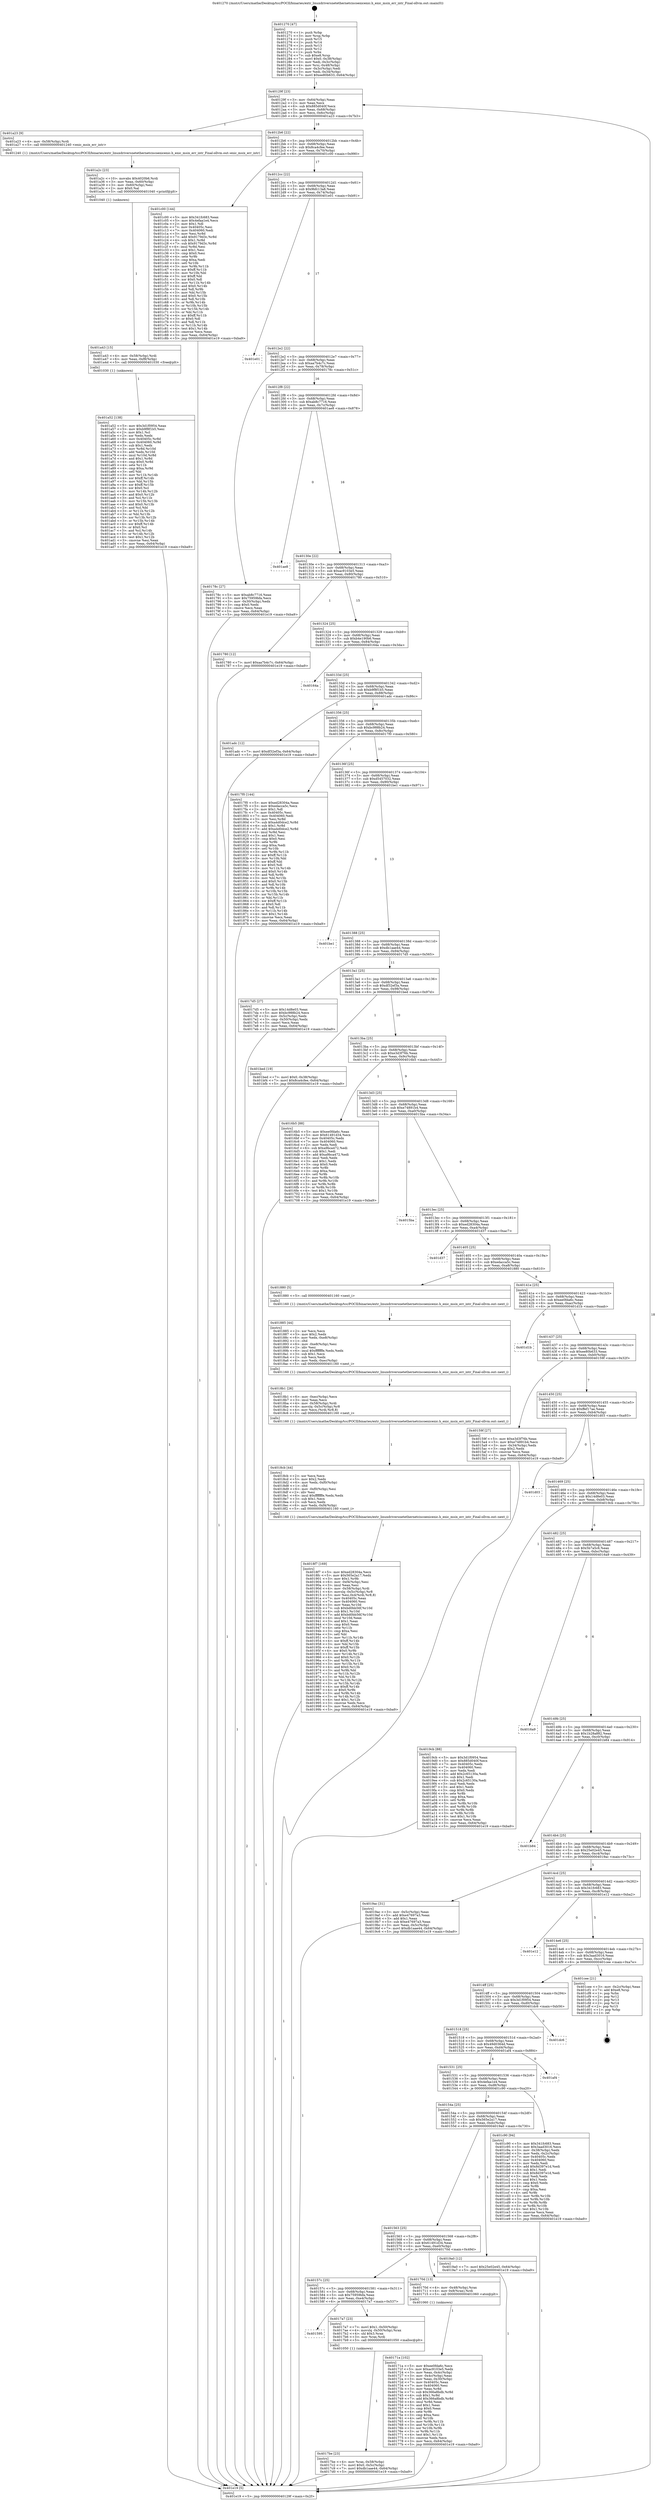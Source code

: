 digraph "0x401270" {
  label = "0x401270 (/mnt/c/Users/mathe/Desktop/tcc/POCII/binaries/extr_linuxdriversnetethernetciscoenicenic.h_enic_msix_err_intr_Final-ollvm.out::main(0))"
  labelloc = "t"
  node[shape=record]

  Entry [label="",width=0.3,height=0.3,shape=circle,fillcolor=black,style=filled]
  "0x40129f" [label="{
     0x40129f [23]\l
     | [instrs]\l
     &nbsp;&nbsp;0x40129f \<+3\>: mov -0x64(%rbp),%eax\l
     &nbsp;&nbsp;0x4012a2 \<+2\>: mov %eax,%ecx\l
     &nbsp;&nbsp;0x4012a4 \<+6\>: sub $0x885d040f,%ecx\l
     &nbsp;&nbsp;0x4012aa \<+3\>: mov %eax,-0x68(%rbp)\l
     &nbsp;&nbsp;0x4012ad \<+3\>: mov %ecx,-0x6c(%rbp)\l
     &nbsp;&nbsp;0x4012b0 \<+6\>: je 0000000000401a23 \<main+0x7b3\>\l
  }"]
  "0x401a23" [label="{
     0x401a23 [9]\l
     | [instrs]\l
     &nbsp;&nbsp;0x401a23 \<+4\>: mov -0x58(%rbp),%rdi\l
     &nbsp;&nbsp;0x401a27 \<+5\>: call 0000000000401240 \<enic_msix_err_intr\>\l
     | [calls]\l
     &nbsp;&nbsp;0x401240 \{1\} (/mnt/c/Users/mathe/Desktop/tcc/POCII/binaries/extr_linuxdriversnetethernetciscoenicenic.h_enic_msix_err_intr_Final-ollvm.out::enic_msix_err_intr)\l
  }"]
  "0x4012b6" [label="{
     0x4012b6 [22]\l
     | [instrs]\l
     &nbsp;&nbsp;0x4012b6 \<+5\>: jmp 00000000004012bb \<main+0x4b\>\l
     &nbsp;&nbsp;0x4012bb \<+3\>: mov -0x68(%rbp),%eax\l
     &nbsp;&nbsp;0x4012be \<+5\>: sub $0x8ca4cfee,%eax\l
     &nbsp;&nbsp;0x4012c3 \<+3\>: mov %eax,-0x70(%rbp)\l
     &nbsp;&nbsp;0x4012c6 \<+6\>: je 0000000000401c00 \<main+0x990\>\l
  }"]
  Exit [label="",width=0.3,height=0.3,shape=circle,fillcolor=black,style=filled,peripheries=2]
  "0x401c00" [label="{
     0x401c00 [144]\l
     | [instrs]\l
     &nbsp;&nbsp;0x401c00 \<+5\>: mov $0x341fc683,%eax\l
     &nbsp;&nbsp;0x401c05 \<+5\>: mov $0x4efaa1e4,%ecx\l
     &nbsp;&nbsp;0x401c0a \<+2\>: mov $0x1,%dl\l
     &nbsp;&nbsp;0x401c0c \<+7\>: mov 0x40405c,%esi\l
     &nbsp;&nbsp;0x401c13 \<+7\>: mov 0x404060,%edi\l
     &nbsp;&nbsp;0x401c1a \<+3\>: mov %esi,%r8d\l
     &nbsp;&nbsp;0x401c1d \<+7\>: add $0x9179d3c,%r8d\l
     &nbsp;&nbsp;0x401c24 \<+4\>: sub $0x1,%r8d\l
     &nbsp;&nbsp;0x401c28 \<+7\>: sub $0x9179d3c,%r8d\l
     &nbsp;&nbsp;0x401c2f \<+4\>: imul %r8d,%esi\l
     &nbsp;&nbsp;0x401c33 \<+3\>: and $0x1,%esi\l
     &nbsp;&nbsp;0x401c36 \<+3\>: cmp $0x0,%esi\l
     &nbsp;&nbsp;0x401c39 \<+4\>: sete %r9b\l
     &nbsp;&nbsp;0x401c3d \<+3\>: cmp $0xa,%edi\l
     &nbsp;&nbsp;0x401c40 \<+4\>: setl %r10b\l
     &nbsp;&nbsp;0x401c44 \<+3\>: mov %r9b,%r11b\l
     &nbsp;&nbsp;0x401c47 \<+4\>: xor $0xff,%r11b\l
     &nbsp;&nbsp;0x401c4b \<+3\>: mov %r10b,%bl\l
     &nbsp;&nbsp;0x401c4e \<+3\>: xor $0xff,%bl\l
     &nbsp;&nbsp;0x401c51 \<+3\>: xor $0x0,%dl\l
     &nbsp;&nbsp;0x401c54 \<+3\>: mov %r11b,%r14b\l
     &nbsp;&nbsp;0x401c57 \<+4\>: and $0x0,%r14b\l
     &nbsp;&nbsp;0x401c5b \<+3\>: and %dl,%r9b\l
     &nbsp;&nbsp;0x401c5e \<+3\>: mov %bl,%r15b\l
     &nbsp;&nbsp;0x401c61 \<+4\>: and $0x0,%r15b\l
     &nbsp;&nbsp;0x401c65 \<+3\>: and %dl,%r10b\l
     &nbsp;&nbsp;0x401c68 \<+3\>: or %r9b,%r14b\l
     &nbsp;&nbsp;0x401c6b \<+3\>: or %r10b,%r15b\l
     &nbsp;&nbsp;0x401c6e \<+3\>: xor %r15b,%r14b\l
     &nbsp;&nbsp;0x401c71 \<+3\>: or %bl,%r11b\l
     &nbsp;&nbsp;0x401c74 \<+4\>: xor $0xff,%r11b\l
     &nbsp;&nbsp;0x401c78 \<+3\>: or $0x0,%dl\l
     &nbsp;&nbsp;0x401c7b \<+3\>: and %dl,%r11b\l
     &nbsp;&nbsp;0x401c7e \<+3\>: or %r11b,%r14b\l
     &nbsp;&nbsp;0x401c81 \<+4\>: test $0x1,%r14b\l
     &nbsp;&nbsp;0x401c85 \<+3\>: cmovne %ecx,%eax\l
     &nbsp;&nbsp;0x401c88 \<+3\>: mov %eax,-0x64(%rbp)\l
     &nbsp;&nbsp;0x401c8b \<+5\>: jmp 0000000000401e19 \<main+0xba9\>\l
  }"]
  "0x4012cc" [label="{
     0x4012cc [22]\l
     | [instrs]\l
     &nbsp;&nbsp;0x4012cc \<+5\>: jmp 00000000004012d1 \<main+0x61\>\l
     &nbsp;&nbsp;0x4012d1 \<+3\>: mov -0x68(%rbp),%eax\l
     &nbsp;&nbsp;0x4012d4 \<+5\>: sub $0x9bfc13a8,%eax\l
     &nbsp;&nbsp;0x4012d9 \<+3\>: mov %eax,-0x74(%rbp)\l
     &nbsp;&nbsp;0x4012dc \<+6\>: je 0000000000401e01 \<main+0xb91\>\l
  }"]
  "0x401a52" [label="{
     0x401a52 [138]\l
     | [instrs]\l
     &nbsp;&nbsp;0x401a52 \<+5\>: mov $0x3d1f0954,%eax\l
     &nbsp;&nbsp;0x401a57 \<+5\>: mov $0xb9f8f1b5,%esi\l
     &nbsp;&nbsp;0x401a5c \<+2\>: mov $0x1,%cl\l
     &nbsp;&nbsp;0x401a5e \<+2\>: xor %edx,%edx\l
     &nbsp;&nbsp;0x401a60 \<+8\>: mov 0x40405c,%r8d\l
     &nbsp;&nbsp;0x401a68 \<+8\>: mov 0x404060,%r9d\l
     &nbsp;&nbsp;0x401a70 \<+3\>: sub $0x1,%edx\l
     &nbsp;&nbsp;0x401a73 \<+3\>: mov %r8d,%r10d\l
     &nbsp;&nbsp;0x401a76 \<+3\>: add %edx,%r10d\l
     &nbsp;&nbsp;0x401a79 \<+4\>: imul %r10d,%r8d\l
     &nbsp;&nbsp;0x401a7d \<+4\>: and $0x1,%r8d\l
     &nbsp;&nbsp;0x401a81 \<+4\>: cmp $0x0,%r8d\l
     &nbsp;&nbsp;0x401a85 \<+4\>: sete %r11b\l
     &nbsp;&nbsp;0x401a89 \<+4\>: cmp $0xa,%r9d\l
     &nbsp;&nbsp;0x401a8d \<+3\>: setl %bl\l
     &nbsp;&nbsp;0x401a90 \<+3\>: mov %r11b,%r14b\l
     &nbsp;&nbsp;0x401a93 \<+4\>: xor $0xff,%r14b\l
     &nbsp;&nbsp;0x401a97 \<+3\>: mov %bl,%r15b\l
     &nbsp;&nbsp;0x401a9a \<+4\>: xor $0xff,%r15b\l
     &nbsp;&nbsp;0x401a9e \<+3\>: xor $0x0,%cl\l
     &nbsp;&nbsp;0x401aa1 \<+3\>: mov %r14b,%r12b\l
     &nbsp;&nbsp;0x401aa4 \<+4\>: and $0x0,%r12b\l
     &nbsp;&nbsp;0x401aa8 \<+3\>: and %cl,%r11b\l
     &nbsp;&nbsp;0x401aab \<+3\>: mov %r15b,%r13b\l
     &nbsp;&nbsp;0x401aae \<+4\>: and $0x0,%r13b\l
     &nbsp;&nbsp;0x401ab2 \<+2\>: and %cl,%bl\l
     &nbsp;&nbsp;0x401ab4 \<+3\>: or %r11b,%r12b\l
     &nbsp;&nbsp;0x401ab7 \<+3\>: or %bl,%r13b\l
     &nbsp;&nbsp;0x401aba \<+3\>: xor %r13b,%r12b\l
     &nbsp;&nbsp;0x401abd \<+3\>: or %r15b,%r14b\l
     &nbsp;&nbsp;0x401ac0 \<+4\>: xor $0xff,%r14b\l
     &nbsp;&nbsp;0x401ac4 \<+3\>: or $0x0,%cl\l
     &nbsp;&nbsp;0x401ac7 \<+3\>: and %cl,%r14b\l
     &nbsp;&nbsp;0x401aca \<+3\>: or %r14b,%r12b\l
     &nbsp;&nbsp;0x401acd \<+4\>: test $0x1,%r12b\l
     &nbsp;&nbsp;0x401ad1 \<+3\>: cmovne %esi,%eax\l
     &nbsp;&nbsp;0x401ad4 \<+3\>: mov %eax,-0x64(%rbp)\l
     &nbsp;&nbsp;0x401ad7 \<+5\>: jmp 0000000000401e19 \<main+0xba9\>\l
  }"]
  "0x401e01" [label="{
     0x401e01\l
  }", style=dashed]
  "0x4012e2" [label="{
     0x4012e2 [22]\l
     | [instrs]\l
     &nbsp;&nbsp;0x4012e2 \<+5\>: jmp 00000000004012e7 \<main+0x77\>\l
     &nbsp;&nbsp;0x4012e7 \<+3\>: mov -0x68(%rbp),%eax\l
     &nbsp;&nbsp;0x4012ea \<+5\>: sub $0xaa7b4c7c,%eax\l
     &nbsp;&nbsp;0x4012ef \<+3\>: mov %eax,-0x78(%rbp)\l
     &nbsp;&nbsp;0x4012f2 \<+6\>: je 000000000040178c \<main+0x51c\>\l
  }"]
  "0x401a43" [label="{
     0x401a43 [15]\l
     | [instrs]\l
     &nbsp;&nbsp;0x401a43 \<+4\>: mov -0x58(%rbp),%rdi\l
     &nbsp;&nbsp;0x401a47 \<+6\>: mov %eax,-0xf8(%rbp)\l
     &nbsp;&nbsp;0x401a4d \<+5\>: call 0000000000401030 \<free@plt\>\l
     | [calls]\l
     &nbsp;&nbsp;0x401030 \{1\} (unknown)\l
  }"]
  "0x40178c" [label="{
     0x40178c [27]\l
     | [instrs]\l
     &nbsp;&nbsp;0x40178c \<+5\>: mov $0xab8c7716,%eax\l
     &nbsp;&nbsp;0x401791 \<+5\>: mov $0x75959bfa,%ecx\l
     &nbsp;&nbsp;0x401796 \<+3\>: mov -0x30(%rbp),%edx\l
     &nbsp;&nbsp;0x401799 \<+3\>: cmp $0x0,%edx\l
     &nbsp;&nbsp;0x40179c \<+3\>: cmove %ecx,%eax\l
     &nbsp;&nbsp;0x40179f \<+3\>: mov %eax,-0x64(%rbp)\l
     &nbsp;&nbsp;0x4017a2 \<+5\>: jmp 0000000000401e19 \<main+0xba9\>\l
  }"]
  "0x4012f8" [label="{
     0x4012f8 [22]\l
     | [instrs]\l
     &nbsp;&nbsp;0x4012f8 \<+5\>: jmp 00000000004012fd \<main+0x8d\>\l
     &nbsp;&nbsp;0x4012fd \<+3\>: mov -0x68(%rbp),%eax\l
     &nbsp;&nbsp;0x401300 \<+5\>: sub $0xab8c7716,%eax\l
     &nbsp;&nbsp;0x401305 \<+3\>: mov %eax,-0x7c(%rbp)\l
     &nbsp;&nbsp;0x401308 \<+6\>: je 0000000000401ae8 \<main+0x878\>\l
  }"]
  "0x401a2c" [label="{
     0x401a2c [23]\l
     | [instrs]\l
     &nbsp;&nbsp;0x401a2c \<+10\>: movabs $0x4020b6,%rdi\l
     &nbsp;&nbsp;0x401a36 \<+3\>: mov %eax,-0x60(%rbp)\l
     &nbsp;&nbsp;0x401a39 \<+3\>: mov -0x60(%rbp),%esi\l
     &nbsp;&nbsp;0x401a3c \<+2\>: mov $0x0,%al\l
     &nbsp;&nbsp;0x401a3e \<+5\>: call 0000000000401040 \<printf@plt\>\l
     | [calls]\l
     &nbsp;&nbsp;0x401040 \{1\} (unknown)\l
  }"]
  "0x401ae8" [label="{
     0x401ae8\l
  }", style=dashed]
  "0x40130e" [label="{
     0x40130e [22]\l
     | [instrs]\l
     &nbsp;&nbsp;0x40130e \<+5\>: jmp 0000000000401313 \<main+0xa3\>\l
     &nbsp;&nbsp;0x401313 \<+3\>: mov -0x68(%rbp),%eax\l
     &nbsp;&nbsp;0x401316 \<+5\>: sub $0xac9103e5,%eax\l
     &nbsp;&nbsp;0x40131b \<+3\>: mov %eax,-0x80(%rbp)\l
     &nbsp;&nbsp;0x40131e \<+6\>: je 0000000000401780 \<main+0x510\>\l
  }"]
  "0x4018f7" [label="{
     0x4018f7 [169]\l
     | [instrs]\l
     &nbsp;&nbsp;0x4018f7 \<+5\>: mov $0xed28304a,%ecx\l
     &nbsp;&nbsp;0x4018fc \<+5\>: mov $0x565e2a17,%edx\l
     &nbsp;&nbsp;0x401901 \<+3\>: mov $0x1,%r9b\l
     &nbsp;&nbsp;0x401904 \<+6\>: mov -0xf4(%rbp),%esi\l
     &nbsp;&nbsp;0x40190a \<+3\>: imul %eax,%esi\l
     &nbsp;&nbsp;0x40190d \<+4\>: mov -0x58(%rbp),%rdi\l
     &nbsp;&nbsp;0x401911 \<+4\>: movslq -0x5c(%rbp),%r8\l
     &nbsp;&nbsp;0x401915 \<+5\>: mov %esi,0x4(%rdi,%r8,8)\l
     &nbsp;&nbsp;0x40191a \<+7\>: mov 0x40405c,%eax\l
     &nbsp;&nbsp;0x401921 \<+7\>: mov 0x404060,%esi\l
     &nbsp;&nbsp;0x401928 \<+3\>: mov %eax,%r10d\l
     &nbsp;&nbsp;0x40192b \<+7\>: sub $0xbd0bb56f,%r10d\l
     &nbsp;&nbsp;0x401932 \<+4\>: sub $0x1,%r10d\l
     &nbsp;&nbsp;0x401936 \<+7\>: add $0xbd0bb56f,%r10d\l
     &nbsp;&nbsp;0x40193d \<+4\>: imul %r10d,%eax\l
     &nbsp;&nbsp;0x401941 \<+3\>: and $0x1,%eax\l
     &nbsp;&nbsp;0x401944 \<+3\>: cmp $0x0,%eax\l
     &nbsp;&nbsp;0x401947 \<+4\>: sete %r11b\l
     &nbsp;&nbsp;0x40194b \<+3\>: cmp $0xa,%esi\l
     &nbsp;&nbsp;0x40194e \<+3\>: setl %bl\l
     &nbsp;&nbsp;0x401951 \<+3\>: mov %r11b,%r14b\l
     &nbsp;&nbsp;0x401954 \<+4\>: xor $0xff,%r14b\l
     &nbsp;&nbsp;0x401958 \<+3\>: mov %bl,%r15b\l
     &nbsp;&nbsp;0x40195b \<+4\>: xor $0xff,%r15b\l
     &nbsp;&nbsp;0x40195f \<+4\>: xor $0x0,%r9b\l
     &nbsp;&nbsp;0x401963 \<+3\>: mov %r14b,%r12b\l
     &nbsp;&nbsp;0x401966 \<+4\>: and $0x0,%r12b\l
     &nbsp;&nbsp;0x40196a \<+3\>: and %r9b,%r11b\l
     &nbsp;&nbsp;0x40196d \<+3\>: mov %r15b,%r13b\l
     &nbsp;&nbsp;0x401970 \<+4\>: and $0x0,%r13b\l
     &nbsp;&nbsp;0x401974 \<+3\>: and %r9b,%bl\l
     &nbsp;&nbsp;0x401977 \<+3\>: or %r11b,%r12b\l
     &nbsp;&nbsp;0x40197a \<+3\>: or %bl,%r13b\l
     &nbsp;&nbsp;0x40197d \<+3\>: xor %r13b,%r12b\l
     &nbsp;&nbsp;0x401980 \<+3\>: or %r15b,%r14b\l
     &nbsp;&nbsp;0x401983 \<+4\>: xor $0xff,%r14b\l
     &nbsp;&nbsp;0x401987 \<+4\>: or $0x0,%r9b\l
     &nbsp;&nbsp;0x40198b \<+3\>: and %r9b,%r14b\l
     &nbsp;&nbsp;0x40198e \<+3\>: or %r14b,%r12b\l
     &nbsp;&nbsp;0x401991 \<+4\>: test $0x1,%r12b\l
     &nbsp;&nbsp;0x401995 \<+3\>: cmovne %edx,%ecx\l
     &nbsp;&nbsp;0x401998 \<+3\>: mov %ecx,-0x64(%rbp)\l
     &nbsp;&nbsp;0x40199b \<+5\>: jmp 0000000000401e19 \<main+0xba9\>\l
  }"]
  "0x401780" [label="{
     0x401780 [12]\l
     | [instrs]\l
     &nbsp;&nbsp;0x401780 \<+7\>: movl $0xaa7b4c7c,-0x64(%rbp)\l
     &nbsp;&nbsp;0x401787 \<+5\>: jmp 0000000000401e19 \<main+0xba9\>\l
  }"]
  "0x401324" [label="{
     0x401324 [25]\l
     | [instrs]\l
     &nbsp;&nbsp;0x401324 \<+5\>: jmp 0000000000401329 \<main+0xb9\>\l
     &nbsp;&nbsp;0x401329 \<+3\>: mov -0x68(%rbp),%eax\l
     &nbsp;&nbsp;0x40132c \<+5\>: sub $0xb4e190b6,%eax\l
     &nbsp;&nbsp;0x401331 \<+6\>: mov %eax,-0x84(%rbp)\l
     &nbsp;&nbsp;0x401337 \<+6\>: je 000000000040164a \<main+0x3da\>\l
  }"]
  "0x4018cb" [label="{
     0x4018cb [44]\l
     | [instrs]\l
     &nbsp;&nbsp;0x4018cb \<+2\>: xor %ecx,%ecx\l
     &nbsp;&nbsp;0x4018cd \<+5\>: mov $0x2,%edx\l
     &nbsp;&nbsp;0x4018d2 \<+6\>: mov %edx,-0xf0(%rbp)\l
     &nbsp;&nbsp;0x4018d8 \<+1\>: cltd\l
     &nbsp;&nbsp;0x4018d9 \<+6\>: mov -0xf0(%rbp),%esi\l
     &nbsp;&nbsp;0x4018df \<+2\>: idiv %esi\l
     &nbsp;&nbsp;0x4018e1 \<+6\>: imul $0xfffffffe,%edx,%edx\l
     &nbsp;&nbsp;0x4018e7 \<+3\>: sub $0x1,%ecx\l
     &nbsp;&nbsp;0x4018ea \<+2\>: sub %ecx,%edx\l
     &nbsp;&nbsp;0x4018ec \<+6\>: mov %edx,-0xf4(%rbp)\l
     &nbsp;&nbsp;0x4018f2 \<+5\>: call 0000000000401160 \<next_i\>\l
     | [calls]\l
     &nbsp;&nbsp;0x401160 \{1\} (/mnt/c/Users/mathe/Desktop/tcc/POCII/binaries/extr_linuxdriversnetethernetciscoenicenic.h_enic_msix_err_intr_Final-ollvm.out::next_i)\l
  }"]
  "0x40164a" [label="{
     0x40164a\l
  }", style=dashed]
  "0x40133d" [label="{
     0x40133d [25]\l
     | [instrs]\l
     &nbsp;&nbsp;0x40133d \<+5\>: jmp 0000000000401342 \<main+0xd2\>\l
     &nbsp;&nbsp;0x401342 \<+3\>: mov -0x68(%rbp),%eax\l
     &nbsp;&nbsp;0x401345 \<+5\>: sub $0xb9f8f1b5,%eax\l
     &nbsp;&nbsp;0x40134a \<+6\>: mov %eax,-0x88(%rbp)\l
     &nbsp;&nbsp;0x401350 \<+6\>: je 0000000000401adc \<main+0x86c\>\l
  }"]
  "0x4018b1" [label="{
     0x4018b1 [26]\l
     | [instrs]\l
     &nbsp;&nbsp;0x4018b1 \<+6\>: mov -0xec(%rbp),%ecx\l
     &nbsp;&nbsp;0x4018b7 \<+3\>: imul %eax,%ecx\l
     &nbsp;&nbsp;0x4018ba \<+4\>: mov -0x58(%rbp),%rdi\l
     &nbsp;&nbsp;0x4018be \<+4\>: movslq -0x5c(%rbp),%r8\l
     &nbsp;&nbsp;0x4018c2 \<+4\>: mov %ecx,(%rdi,%r8,8)\l
     &nbsp;&nbsp;0x4018c6 \<+5\>: call 0000000000401160 \<next_i\>\l
     | [calls]\l
     &nbsp;&nbsp;0x401160 \{1\} (/mnt/c/Users/mathe/Desktop/tcc/POCII/binaries/extr_linuxdriversnetethernetciscoenicenic.h_enic_msix_err_intr_Final-ollvm.out::next_i)\l
  }"]
  "0x401adc" [label="{
     0x401adc [12]\l
     | [instrs]\l
     &nbsp;&nbsp;0x401adc \<+7\>: movl $0xdf32ef3a,-0x64(%rbp)\l
     &nbsp;&nbsp;0x401ae3 \<+5\>: jmp 0000000000401e19 \<main+0xba9\>\l
  }"]
  "0x401356" [label="{
     0x401356 [25]\l
     | [instrs]\l
     &nbsp;&nbsp;0x401356 \<+5\>: jmp 000000000040135b \<main+0xeb\>\l
     &nbsp;&nbsp;0x40135b \<+3\>: mov -0x68(%rbp),%eax\l
     &nbsp;&nbsp;0x40135e \<+5\>: sub $0xbc988b24,%eax\l
     &nbsp;&nbsp;0x401363 \<+6\>: mov %eax,-0x8c(%rbp)\l
     &nbsp;&nbsp;0x401369 \<+6\>: je 00000000004017f0 \<main+0x580\>\l
  }"]
  "0x401885" [label="{
     0x401885 [44]\l
     | [instrs]\l
     &nbsp;&nbsp;0x401885 \<+2\>: xor %ecx,%ecx\l
     &nbsp;&nbsp;0x401887 \<+5\>: mov $0x2,%edx\l
     &nbsp;&nbsp;0x40188c \<+6\>: mov %edx,-0xe8(%rbp)\l
     &nbsp;&nbsp;0x401892 \<+1\>: cltd\l
     &nbsp;&nbsp;0x401893 \<+6\>: mov -0xe8(%rbp),%esi\l
     &nbsp;&nbsp;0x401899 \<+2\>: idiv %esi\l
     &nbsp;&nbsp;0x40189b \<+6\>: imul $0xfffffffe,%edx,%edx\l
     &nbsp;&nbsp;0x4018a1 \<+3\>: sub $0x1,%ecx\l
     &nbsp;&nbsp;0x4018a4 \<+2\>: sub %ecx,%edx\l
     &nbsp;&nbsp;0x4018a6 \<+6\>: mov %edx,-0xec(%rbp)\l
     &nbsp;&nbsp;0x4018ac \<+5\>: call 0000000000401160 \<next_i\>\l
     | [calls]\l
     &nbsp;&nbsp;0x401160 \{1\} (/mnt/c/Users/mathe/Desktop/tcc/POCII/binaries/extr_linuxdriversnetethernetciscoenicenic.h_enic_msix_err_intr_Final-ollvm.out::next_i)\l
  }"]
  "0x4017f0" [label="{
     0x4017f0 [144]\l
     | [instrs]\l
     &nbsp;&nbsp;0x4017f0 \<+5\>: mov $0xed28304a,%eax\l
     &nbsp;&nbsp;0x4017f5 \<+5\>: mov $0xedacca5c,%ecx\l
     &nbsp;&nbsp;0x4017fa \<+2\>: mov $0x1,%dl\l
     &nbsp;&nbsp;0x4017fc \<+7\>: mov 0x40405c,%esi\l
     &nbsp;&nbsp;0x401803 \<+7\>: mov 0x404060,%edi\l
     &nbsp;&nbsp;0x40180a \<+3\>: mov %esi,%r8d\l
     &nbsp;&nbsp;0x40180d \<+7\>: sub $0xa4d0dce2,%r8d\l
     &nbsp;&nbsp;0x401814 \<+4\>: sub $0x1,%r8d\l
     &nbsp;&nbsp;0x401818 \<+7\>: add $0xa4d0dce2,%r8d\l
     &nbsp;&nbsp;0x40181f \<+4\>: imul %r8d,%esi\l
     &nbsp;&nbsp;0x401823 \<+3\>: and $0x1,%esi\l
     &nbsp;&nbsp;0x401826 \<+3\>: cmp $0x0,%esi\l
     &nbsp;&nbsp;0x401829 \<+4\>: sete %r9b\l
     &nbsp;&nbsp;0x40182d \<+3\>: cmp $0xa,%edi\l
     &nbsp;&nbsp;0x401830 \<+4\>: setl %r10b\l
     &nbsp;&nbsp;0x401834 \<+3\>: mov %r9b,%r11b\l
     &nbsp;&nbsp;0x401837 \<+4\>: xor $0xff,%r11b\l
     &nbsp;&nbsp;0x40183b \<+3\>: mov %r10b,%bl\l
     &nbsp;&nbsp;0x40183e \<+3\>: xor $0xff,%bl\l
     &nbsp;&nbsp;0x401841 \<+3\>: xor $0x0,%dl\l
     &nbsp;&nbsp;0x401844 \<+3\>: mov %r11b,%r14b\l
     &nbsp;&nbsp;0x401847 \<+4\>: and $0x0,%r14b\l
     &nbsp;&nbsp;0x40184b \<+3\>: and %dl,%r9b\l
     &nbsp;&nbsp;0x40184e \<+3\>: mov %bl,%r15b\l
     &nbsp;&nbsp;0x401851 \<+4\>: and $0x0,%r15b\l
     &nbsp;&nbsp;0x401855 \<+3\>: and %dl,%r10b\l
     &nbsp;&nbsp;0x401858 \<+3\>: or %r9b,%r14b\l
     &nbsp;&nbsp;0x40185b \<+3\>: or %r10b,%r15b\l
     &nbsp;&nbsp;0x40185e \<+3\>: xor %r15b,%r14b\l
     &nbsp;&nbsp;0x401861 \<+3\>: or %bl,%r11b\l
     &nbsp;&nbsp;0x401864 \<+4\>: xor $0xff,%r11b\l
     &nbsp;&nbsp;0x401868 \<+3\>: or $0x0,%dl\l
     &nbsp;&nbsp;0x40186b \<+3\>: and %dl,%r11b\l
     &nbsp;&nbsp;0x40186e \<+3\>: or %r11b,%r14b\l
     &nbsp;&nbsp;0x401871 \<+4\>: test $0x1,%r14b\l
     &nbsp;&nbsp;0x401875 \<+3\>: cmovne %ecx,%eax\l
     &nbsp;&nbsp;0x401878 \<+3\>: mov %eax,-0x64(%rbp)\l
     &nbsp;&nbsp;0x40187b \<+5\>: jmp 0000000000401e19 \<main+0xba9\>\l
  }"]
  "0x40136f" [label="{
     0x40136f [25]\l
     | [instrs]\l
     &nbsp;&nbsp;0x40136f \<+5\>: jmp 0000000000401374 \<main+0x104\>\l
     &nbsp;&nbsp;0x401374 \<+3\>: mov -0x68(%rbp),%eax\l
     &nbsp;&nbsp;0x401377 \<+5\>: sub $0xd5457032,%eax\l
     &nbsp;&nbsp;0x40137c \<+6\>: mov %eax,-0x90(%rbp)\l
     &nbsp;&nbsp;0x401382 \<+6\>: je 0000000000401be1 \<main+0x971\>\l
  }"]
  "0x4017be" [label="{
     0x4017be [23]\l
     | [instrs]\l
     &nbsp;&nbsp;0x4017be \<+4\>: mov %rax,-0x58(%rbp)\l
     &nbsp;&nbsp;0x4017c2 \<+7\>: movl $0x0,-0x5c(%rbp)\l
     &nbsp;&nbsp;0x4017c9 \<+7\>: movl $0xdb1aae44,-0x64(%rbp)\l
     &nbsp;&nbsp;0x4017d0 \<+5\>: jmp 0000000000401e19 \<main+0xba9\>\l
  }"]
  "0x401be1" [label="{
     0x401be1\l
  }", style=dashed]
  "0x401388" [label="{
     0x401388 [25]\l
     | [instrs]\l
     &nbsp;&nbsp;0x401388 \<+5\>: jmp 000000000040138d \<main+0x11d\>\l
     &nbsp;&nbsp;0x40138d \<+3\>: mov -0x68(%rbp),%eax\l
     &nbsp;&nbsp;0x401390 \<+5\>: sub $0xdb1aae44,%eax\l
     &nbsp;&nbsp;0x401395 \<+6\>: mov %eax,-0x94(%rbp)\l
     &nbsp;&nbsp;0x40139b \<+6\>: je 00000000004017d5 \<main+0x565\>\l
  }"]
  "0x401595" [label="{
     0x401595\l
  }", style=dashed]
  "0x4017d5" [label="{
     0x4017d5 [27]\l
     | [instrs]\l
     &nbsp;&nbsp;0x4017d5 \<+5\>: mov $0x14d8e03,%eax\l
     &nbsp;&nbsp;0x4017da \<+5\>: mov $0xbc988b24,%ecx\l
     &nbsp;&nbsp;0x4017df \<+3\>: mov -0x5c(%rbp),%edx\l
     &nbsp;&nbsp;0x4017e2 \<+3\>: cmp -0x50(%rbp),%edx\l
     &nbsp;&nbsp;0x4017e5 \<+3\>: cmovl %ecx,%eax\l
     &nbsp;&nbsp;0x4017e8 \<+3\>: mov %eax,-0x64(%rbp)\l
     &nbsp;&nbsp;0x4017eb \<+5\>: jmp 0000000000401e19 \<main+0xba9\>\l
  }"]
  "0x4013a1" [label="{
     0x4013a1 [25]\l
     | [instrs]\l
     &nbsp;&nbsp;0x4013a1 \<+5\>: jmp 00000000004013a6 \<main+0x136\>\l
     &nbsp;&nbsp;0x4013a6 \<+3\>: mov -0x68(%rbp),%eax\l
     &nbsp;&nbsp;0x4013a9 \<+5\>: sub $0xdf32ef3a,%eax\l
     &nbsp;&nbsp;0x4013ae \<+6\>: mov %eax,-0x98(%rbp)\l
     &nbsp;&nbsp;0x4013b4 \<+6\>: je 0000000000401bed \<main+0x97d\>\l
  }"]
  "0x4017a7" [label="{
     0x4017a7 [23]\l
     | [instrs]\l
     &nbsp;&nbsp;0x4017a7 \<+7\>: movl $0x1,-0x50(%rbp)\l
     &nbsp;&nbsp;0x4017ae \<+4\>: movslq -0x50(%rbp),%rax\l
     &nbsp;&nbsp;0x4017b2 \<+4\>: shl $0x3,%rax\l
     &nbsp;&nbsp;0x4017b6 \<+3\>: mov %rax,%rdi\l
     &nbsp;&nbsp;0x4017b9 \<+5\>: call 0000000000401050 \<malloc@plt\>\l
     | [calls]\l
     &nbsp;&nbsp;0x401050 \{1\} (unknown)\l
  }"]
  "0x401bed" [label="{
     0x401bed [19]\l
     | [instrs]\l
     &nbsp;&nbsp;0x401bed \<+7\>: movl $0x0,-0x38(%rbp)\l
     &nbsp;&nbsp;0x401bf4 \<+7\>: movl $0x8ca4cfee,-0x64(%rbp)\l
     &nbsp;&nbsp;0x401bfb \<+5\>: jmp 0000000000401e19 \<main+0xba9\>\l
  }"]
  "0x4013ba" [label="{
     0x4013ba [25]\l
     | [instrs]\l
     &nbsp;&nbsp;0x4013ba \<+5\>: jmp 00000000004013bf \<main+0x14f\>\l
     &nbsp;&nbsp;0x4013bf \<+3\>: mov -0x68(%rbp),%eax\l
     &nbsp;&nbsp;0x4013c2 \<+5\>: sub $0xe3d3f76b,%eax\l
     &nbsp;&nbsp;0x4013c7 \<+6\>: mov %eax,-0x9c(%rbp)\l
     &nbsp;&nbsp;0x4013cd \<+6\>: je 00000000004016b5 \<main+0x445\>\l
  }"]
  "0x40171a" [label="{
     0x40171a [102]\l
     | [instrs]\l
     &nbsp;&nbsp;0x40171a \<+5\>: mov $0xee0fda6c,%ecx\l
     &nbsp;&nbsp;0x40171f \<+5\>: mov $0xac9103e5,%edx\l
     &nbsp;&nbsp;0x401724 \<+3\>: mov %eax,-0x4c(%rbp)\l
     &nbsp;&nbsp;0x401727 \<+3\>: mov -0x4c(%rbp),%eax\l
     &nbsp;&nbsp;0x40172a \<+3\>: mov %eax,-0x30(%rbp)\l
     &nbsp;&nbsp;0x40172d \<+7\>: mov 0x40405c,%eax\l
     &nbsp;&nbsp;0x401734 \<+7\>: mov 0x404060,%esi\l
     &nbsp;&nbsp;0x40173b \<+3\>: mov %eax,%r8d\l
     &nbsp;&nbsp;0x40173e \<+7\>: sub $0x366a8bdb,%r8d\l
     &nbsp;&nbsp;0x401745 \<+4\>: sub $0x1,%r8d\l
     &nbsp;&nbsp;0x401749 \<+7\>: add $0x366a8bdb,%r8d\l
     &nbsp;&nbsp;0x401750 \<+4\>: imul %r8d,%eax\l
     &nbsp;&nbsp;0x401754 \<+3\>: and $0x1,%eax\l
     &nbsp;&nbsp;0x401757 \<+3\>: cmp $0x0,%eax\l
     &nbsp;&nbsp;0x40175a \<+4\>: sete %r9b\l
     &nbsp;&nbsp;0x40175e \<+3\>: cmp $0xa,%esi\l
     &nbsp;&nbsp;0x401761 \<+4\>: setl %r10b\l
     &nbsp;&nbsp;0x401765 \<+3\>: mov %r9b,%r11b\l
     &nbsp;&nbsp;0x401768 \<+3\>: and %r10b,%r11b\l
     &nbsp;&nbsp;0x40176b \<+3\>: xor %r10b,%r9b\l
     &nbsp;&nbsp;0x40176e \<+3\>: or %r9b,%r11b\l
     &nbsp;&nbsp;0x401771 \<+4\>: test $0x1,%r11b\l
     &nbsp;&nbsp;0x401775 \<+3\>: cmovne %edx,%ecx\l
     &nbsp;&nbsp;0x401778 \<+3\>: mov %ecx,-0x64(%rbp)\l
     &nbsp;&nbsp;0x40177b \<+5\>: jmp 0000000000401e19 \<main+0xba9\>\l
  }"]
  "0x4016b5" [label="{
     0x4016b5 [88]\l
     | [instrs]\l
     &nbsp;&nbsp;0x4016b5 \<+5\>: mov $0xee0fda6c,%eax\l
     &nbsp;&nbsp;0x4016ba \<+5\>: mov $0x61491d34,%ecx\l
     &nbsp;&nbsp;0x4016bf \<+7\>: mov 0x40405c,%edx\l
     &nbsp;&nbsp;0x4016c6 \<+7\>: mov 0x404060,%esi\l
     &nbsp;&nbsp;0x4016cd \<+2\>: mov %edx,%edi\l
     &nbsp;&nbsp;0x4016cf \<+6\>: sub $0xa9bca472,%edi\l
     &nbsp;&nbsp;0x4016d5 \<+3\>: sub $0x1,%edi\l
     &nbsp;&nbsp;0x4016d8 \<+6\>: add $0xa9bca472,%edi\l
     &nbsp;&nbsp;0x4016de \<+3\>: imul %edi,%edx\l
     &nbsp;&nbsp;0x4016e1 \<+3\>: and $0x1,%edx\l
     &nbsp;&nbsp;0x4016e4 \<+3\>: cmp $0x0,%edx\l
     &nbsp;&nbsp;0x4016e7 \<+4\>: sete %r8b\l
     &nbsp;&nbsp;0x4016eb \<+3\>: cmp $0xa,%esi\l
     &nbsp;&nbsp;0x4016ee \<+4\>: setl %r9b\l
     &nbsp;&nbsp;0x4016f2 \<+3\>: mov %r8b,%r10b\l
     &nbsp;&nbsp;0x4016f5 \<+3\>: and %r9b,%r10b\l
     &nbsp;&nbsp;0x4016f8 \<+3\>: xor %r9b,%r8b\l
     &nbsp;&nbsp;0x4016fb \<+3\>: or %r8b,%r10b\l
     &nbsp;&nbsp;0x4016fe \<+4\>: test $0x1,%r10b\l
     &nbsp;&nbsp;0x401702 \<+3\>: cmovne %ecx,%eax\l
     &nbsp;&nbsp;0x401705 \<+3\>: mov %eax,-0x64(%rbp)\l
     &nbsp;&nbsp;0x401708 \<+5\>: jmp 0000000000401e19 \<main+0xba9\>\l
  }"]
  "0x4013d3" [label="{
     0x4013d3 [25]\l
     | [instrs]\l
     &nbsp;&nbsp;0x4013d3 \<+5\>: jmp 00000000004013d8 \<main+0x168\>\l
     &nbsp;&nbsp;0x4013d8 \<+3\>: mov -0x68(%rbp),%eax\l
     &nbsp;&nbsp;0x4013db \<+5\>: sub $0xe74891b4,%eax\l
     &nbsp;&nbsp;0x4013e0 \<+6\>: mov %eax,-0xa0(%rbp)\l
     &nbsp;&nbsp;0x4013e6 \<+6\>: je 00000000004015ba \<main+0x34a\>\l
  }"]
  "0x40157c" [label="{
     0x40157c [25]\l
     | [instrs]\l
     &nbsp;&nbsp;0x40157c \<+5\>: jmp 0000000000401581 \<main+0x311\>\l
     &nbsp;&nbsp;0x401581 \<+3\>: mov -0x68(%rbp),%eax\l
     &nbsp;&nbsp;0x401584 \<+5\>: sub $0x75959bfa,%eax\l
     &nbsp;&nbsp;0x401589 \<+6\>: mov %eax,-0xe4(%rbp)\l
     &nbsp;&nbsp;0x40158f \<+6\>: je 00000000004017a7 \<main+0x537\>\l
  }"]
  "0x4015ba" [label="{
     0x4015ba\l
  }", style=dashed]
  "0x4013ec" [label="{
     0x4013ec [25]\l
     | [instrs]\l
     &nbsp;&nbsp;0x4013ec \<+5\>: jmp 00000000004013f1 \<main+0x181\>\l
     &nbsp;&nbsp;0x4013f1 \<+3\>: mov -0x68(%rbp),%eax\l
     &nbsp;&nbsp;0x4013f4 \<+5\>: sub $0xed28304a,%eax\l
     &nbsp;&nbsp;0x4013f9 \<+6\>: mov %eax,-0xa4(%rbp)\l
     &nbsp;&nbsp;0x4013ff \<+6\>: je 0000000000401d37 \<main+0xac7\>\l
  }"]
  "0x40170d" [label="{
     0x40170d [13]\l
     | [instrs]\l
     &nbsp;&nbsp;0x40170d \<+4\>: mov -0x48(%rbp),%rax\l
     &nbsp;&nbsp;0x401711 \<+4\>: mov 0x8(%rax),%rdi\l
     &nbsp;&nbsp;0x401715 \<+5\>: call 0000000000401060 \<atoi@plt\>\l
     | [calls]\l
     &nbsp;&nbsp;0x401060 \{1\} (unknown)\l
  }"]
  "0x401d37" [label="{
     0x401d37\l
  }", style=dashed]
  "0x401405" [label="{
     0x401405 [25]\l
     | [instrs]\l
     &nbsp;&nbsp;0x401405 \<+5\>: jmp 000000000040140a \<main+0x19a\>\l
     &nbsp;&nbsp;0x40140a \<+3\>: mov -0x68(%rbp),%eax\l
     &nbsp;&nbsp;0x40140d \<+5\>: sub $0xedacca5c,%eax\l
     &nbsp;&nbsp;0x401412 \<+6\>: mov %eax,-0xa8(%rbp)\l
     &nbsp;&nbsp;0x401418 \<+6\>: je 0000000000401880 \<main+0x610\>\l
  }"]
  "0x401563" [label="{
     0x401563 [25]\l
     | [instrs]\l
     &nbsp;&nbsp;0x401563 \<+5\>: jmp 0000000000401568 \<main+0x2f8\>\l
     &nbsp;&nbsp;0x401568 \<+3\>: mov -0x68(%rbp),%eax\l
     &nbsp;&nbsp;0x40156b \<+5\>: sub $0x61491d34,%eax\l
     &nbsp;&nbsp;0x401570 \<+6\>: mov %eax,-0xe0(%rbp)\l
     &nbsp;&nbsp;0x401576 \<+6\>: je 000000000040170d \<main+0x49d\>\l
  }"]
  "0x401880" [label="{
     0x401880 [5]\l
     | [instrs]\l
     &nbsp;&nbsp;0x401880 \<+5\>: call 0000000000401160 \<next_i\>\l
     | [calls]\l
     &nbsp;&nbsp;0x401160 \{1\} (/mnt/c/Users/mathe/Desktop/tcc/POCII/binaries/extr_linuxdriversnetethernetciscoenicenic.h_enic_msix_err_intr_Final-ollvm.out::next_i)\l
  }"]
  "0x40141e" [label="{
     0x40141e [25]\l
     | [instrs]\l
     &nbsp;&nbsp;0x40141e \<+5\>: jmp 0000000000401423 \<main+0x1b3\>\l
     &nbsp;&nbsp;0x401423 \<+3\>: mov -0x68(%rbp),%eax\l
     &nbsp;&nbsp;0x401426 \<+5\>: sub $0xee0fda6c,%eax\l
     &nbsp;&nbsp;0x40142b \<+6\>: mov %eax,-0xac(%rbp)\l
     &nbsp;&nbsp;0x401431 \<+6\>: je 0000000000401d1b \<main+0xaab\>\l
  }"]
  "0x4019a0" [label="{
     0x4019a0 [12]\l
     | [instrs]\l
     &nbsp;&nbsp;0x4019a0 \<+7\>: movl $0x25e02e45,-0x64(%rbp)\l
     &nbsp;&nbsp;0x4019a7 \<+5\>: jmp 0000000000401e19 \<main+0xba9\>\l
  }"]
  "0x401d1b" [label="{
     0x401d1b\l
  }", style=dashed]
  "0x401437" [label="{
     0x401437 [25]\l
     | [instrs]\l
     &nbsp;&nbsp;0x401437 \<+5\>: jmp 000000000040143c \<main+0x1cc\>\l
     &nbsp;&nbsp;0x40143c \<+3\>: mov -0x68(%rbp),%eax\l
     &nbsp;&nbsp;0x40143f \<+5\>: sub $0xee80b633,%eax\l
     &nbsp;&nbsp;0x401444 \<+6\>: mov %eax,-0xb0(%rbp)\l
     &nbsp;&nbsp;0x40144a \<+6\>: je 000000000040159f \<main+0x32f\>\l
  }"]
  "0x40154a" [label="{
     0x40154a [25]\l
     | [instrs]\l
     &nbsp;&nbsp;0x40154a \<+5\>: jmp 000000000040154f \<main+0x2df\>\l
     &nbsp;&nbsp;0x40154f \<+3\>: mov -0x68(%rbp),%eax\l
     &nbsp;&nbsp;0x401552 \<+5\>: sub $0x565e2a17,%eax\l
     &nbsp;&nbsp;0x401557 \<+6\>: mov %eax,-0xdc(%rbp)\l
     &nbsp;&nbsp;0x40155d \<+6\>: je 00000000004019a0 \<main+0x730\>\l
  }"]
  "0x40159f" [label="{
     0x40159f [27]\l
     | [instrs]\l
     &nbsp;&nbsp;0x40159f \<+5\>: mov $0xe3d3f76b,%eax\l
     &nbsp;&nbsp;0x4015a4 \<+5\>: mov $0xe74891b4,%ecx\l
     &nbsp;&nbsp;0x4015a9 \<+3\>: mov -0x34(%rbp),%edx\l
     &nbsp;&nbsp;0x4015ac \<+3\>: cmp $0x2,%edx\l
     &nbsp;&nbsp;0x4015af \<+3\>: cmovne %ecx,%eax\l
     &nbsp;&nbsp;0x4015b2 \<+3\>: mov %eax,-0x64(%rbp)\l
     &nbsp;&nbsp;0x4015b5 \<+5\>: jmp 0000000000401e19 \<main+0xba9\>\l
  }"]
  "0x401450" [label="{
     0x401450 [25]\l
     | [instrs]\l
     &nbsp;&nbsp;0x401450 \<+5\>: jmp 0000000000401455 \<main+0x1e5\>\l
     &nbsp;&nbsp;0x401455 \<+3\>: mov -0x68(%rbp),%eax\l
     &nbsp;&nbsp;0x401458 \<+5\>: sub $0xffef17ae,%eax\l
     &nbsp;&nbsp;0x40145d \<+6\>: mov %eax,-0xb4(%rbp)\l
     &nbsp;&nbsp;0x401463 \<+6\>: je 0000000000401d03 \<main+0xa93\>\l
  }"]
  "0x401e19" [label="{
     0x401e19 [5]\l
     | [instrs]\l
     &nbsp;&nbsp;0x401e19 \<+5\>: jmp 000000000040129f \<main+0x2f\>\l
  }"]
  "0x401270" [label="{
     0x401270 [47]\l
     | [instrs]\l
     &nbsp;&nbsp;0x401270 \<+1\>: push %rbp\l
     &nbsp;&nbsp;0x401271 \<+3\>: mov %rsp,%rbp\l
     &nbsp;&nbsp;0x401274 \<+2\>: push %r15\l
     &nbsp;&nbsp;0x401276 \<+2\>: push %r14\l
     &nbsp;&nbsp;0x401278 \<+2\>: push %r13\l
     &nbsp;&nbsp;0x40127a \<+2\>: push %r12\l
     &nbsp;&nbsp;0x40127c \<+1\>: push %rbx\l
     &nbsp;&nbsp;0x40127d \<+7\>: sub $0xe8,%rsp\l
     &nbsp;&nbsp;0x401284 \<+7\>: movl $0x0,-0x38(%rbp)\l
     &nbsp;&nbsp;0x40128b \<+3\>: mov %edi,-0x3c(%rbp)\l
     &nbsp;&nbsp;0x40128e \<+4\>: mov %rsi,-0x48(%rbp)\l
     &nbsp;&nbsp;0x401292 \<+3\>: mov -0x3c(%rbp),%edi\l
     &nbsp;&nbsp;0x401295 \<+3\>: mov %edi,-0x34(%rbp)\l
     &nbsp;&nbsp;0x401298 \<+7\>: movl $0xee80b633,-0x64(%rbp)\l
  }"]
  "0x401c90" [label="{
     0x401c90 [94]\l
     | [instrs]\l
     &nbsp;&nbsp;0x401c90 \<+5\>: mov $0x341fc683,%eax\l
     &nbsp;&nbsp;0x401c95 \<+5\>: mov $0x3aad3016,%ecx\l
     &nbsp;&nbsp;0x401c9a \<+3\>: mov -0x38(%rbp),%edx\l
     &nbsp;&nbsp;0x401c9d \<+3\>: mov %edx,-0x2c(%rbp)\l
     &nbsp;&nbsp;0x401ca0 \<+7\>: mov 0x40405c,%edx\l
     &nbsp;&nbsp;0x401ca7 \<+7\>: mov 0x404060,%esi\l
     &nbsp;&nbsp;0x401cae \<+2\>: mov %edx,%edi\l
     &nbsp;&nbsp;0x401cb0 \<+6\>: add $0x8d397e1d,%edi\l
     &nbsp;&nbsp;0x401cb6 \<+3\>: sub $0x1,%edi\l
     &nbsp;&nbsp;0x401cb9 \<+6\>: sub $0x8d397e1d,%edi\l
     &nbsp;&nbsp;0x401cbf \<+3\>: imul %edi,%edx\l
     &nbsp;&nbsp;0x401cc2 \<+3\>: and $0x1,%edx\l
     &nbsp;&nbsp;0x401cc5 \<+3\>: cmp $0x0,%edx\l
     &nbsp;&nbsp;0x401cc8 \<+4\>: sete %r8b\l
     &nbsp;&nbsp;0x401ccc \<+3\>: cmp $0xa,%esi\l
     &nbsp;&nbsp;0x401ccf \<+4\>: setl %r9b\l
     &nbsp;&nbsp;0x401cd3 \<+3\>: mov %r8b,%r10b\l
     &nbsp;&nbsp;0x401cd6 \<+3\>: and %r9b,%r10b\l
     &nbsp;&nbsp;0x401cd9 \<+3\>: xor %r9b,%r8b\l
     &nbsp;&nbsp;0x401cdc \<+3\>: or %r8b,%r10b\l
     &nbsp;&nbsp;0x401cdf \<+4\>: test $0x1,%r10b\l
     &nbsp;&nbsp;0x401ce3 \<+3\>: cmovne %ecx,%eax\l
     &nbsp;&nbsp;0x401ce6 \<+3\>: mov %eax,-0x64(%rbp)\l
     &nbsp;&nbsp;0x401ce9 \<+5\>: jmp 0000000000401e19 \<main+0xba9\>\l
  }"]
  "0x401d03" [label="{
     0x401d03\l
  }", style=dashed]
  "0x401469" [label="{
     0x401469 [25]\l
     | [instrs]\l
     &nbsp;&nbsp;0x401469 \<+5\>: jmp 000000000040146e \<main+0x1fe\>\l
     &nbsp;&nbsp;0x40146e \<+3\>: mov -0x68(%rbp),%eax\l
     &nbsp;&nbsp;0x401471 \<+5\>: sub $0x14d8e03,%eax\l
     &nbsp;&nbsp;0x401476 \<+6\>: mov %eax,-0xb8(%rbp)\l
     &nbsp;&nbsp;0x40147c \<+6\>: je 00000000004019cb \<main+0x75b\>\l
  }"]
  "0x401531" [label="{
     0x401531 [25]\l
     | [instrs]\l
     &nbsp;&nbsp;0x401531 \<+5\>: jmp 0000000000401536 \<main+0x2c6\>\l
     &nbsp;&nbsp;0x401536 \<+3\>: mov -0x68(%rbp),%eax\l
     &nbsp;&nbsp;0x401539 \<+5\>: sub $0x4efaa1e4,%eax\l
     &nbsp;&nbsp;0x40153e \<+6\>: mov %eax,-0xd8(%rbp)\l
     &nbsp;&nbsp;0x401544 \<+6\>: je 0000000000401c90 \<main+0xa20\>\l
  }"]
  "0x4019cb" [label="{
     0x4019cb [88]\l
     | [instrs]\l
     &nbsp;&nbsp;0x4019cb \<+5\>: mov $0x3d1f0954,%eax\l
     &nbsp;&nbsp;0x4019d0 \<+5\>: mov $0x885d040f,%ecx\l
     &nbsp;&nbsp;0x4019d5 \<+7\>: mov 0x40405c,%edx\l
     &nbsp;&nbsp;0x4019dc \<+7\>: mov 0x404060,%esi\l
     &nbsp;&nbsp;0x4019e3 \<+2\>: mov %edx,%edi\l
     &nbsp;&nbsp;0x4019e5 \<+6\>: add $0x2c65130a,%edi\l
     &nbsp;&nbsp;0x4019eb \<+3\>: sub $0x1,%edi\l
     &nbsp;&nbsp;0x4019ee \<+6\>: sub $0x2c65130a,%edi\l
     &nbsp;&nbsp;0x4019f4 \<+3\>: imul %edi,%edx\l
     &nbsp;&nbsp;0x4019f7 \<+3\>: and $0x1,%edx\l
     &nbsp;&nbsp;0x4019fa \<+3\>: cmp $0x0,%edx\l
     &nbsp;&nbsp;0x4019fd \<+4\>: sete %r8b\l
     &nbsp;&nbsp;0x401a01 \<+3\>: cmp $0xa,%esi\l
     &nbsp;&nbsp;0x401a04 \<+4\>: setl %r9b\l
     &nbsp;&nbsp;0x401a08 \<+3\>: mov %r8b,%r10b\l
     &nbsp;&nbsp;0x401a0b \<+3\>: and %r9b,%r10b\l
     &nbsp;&nbsp;0x401a0e \<+3\>: xor %r9b,%r8b\l
     &nbsp;&nbsp;0x401a11 \<+3\>: or %r8b,%r10b\l
     &nbsp;&nbsp;0x401a14 \<+4\>: test $0x1,%r10b\l
     &nbsp;&nbsp;0x401a18 \<+3\>: cmovne %ecx,%eax\l
     &nbsp;&nbsp;0x401a1b \<+3\>: mov %eax,-0x64(%rbp)\l
     &nbsp;&nbsp;0x401a1e \<+5\>: jmp 0000000000401e19 \<main+0xba9\>\l
  }"]
  "0x401482" [label="{
     0x401482 [25]\l
     | [instrs]\l
     &nbsp;&nbsp;0x401482 \<+5\>: jmp 0000000000401487 \<main+0x217\>\l
     &nbsp;&nbsp;0x401487 \<+3\>: mov -0x68(%rbp),%eax\l
     &nbsp;&nbsp;0x40148a \<+5\>: sub $0x5b7a5c6,%eax\l
     &nbsp;&nbsp;0x40148f \<+6\>: mov %eax,-0xbc(%rbp)\l
     &nbsp;&nbsp;0x401495 \<+6\>: je 00000000004016a9 \<main+0x439\>\l
  }"]
  "0x401af4" [label="{
     0x401af4\l
  }", style=dashed]
  "0x4016a9" [label="{
     0x4016a9\l
  }", style=dashed]
  "0x40149b" [label="{
     0x40149b [25]\l
     | [instrs]\l
     &nbsp;&nbsp;0x40149b \<+5\>: jmp 00000000004014a0 \<main+0x230\>\l
     &nbsp;&nbsp;0x4014a0 \<+3\>: mov -0x68(%rbp),%eax\l
     &nbsp;&nbsp;0x4014a3 \<+5\>: sub $0x1b28a882,%eax\l
     &nbsp;&nbsp;0x4014a8 \<+6\>: mov %eax,-0xc0(%rbp)\l
     &nbsp;&nbsp;0x4014ae \<+6\>: je 0000000000401b84 \<main+0x914\>\l
  }"]
  "0x401518" [label="{
     0x401518 [25]\l
     | [instrs]\l
     &nbsp;&nbsp;0x401518 \<+5\>: jmp 000000000040151d \<main+0x2ad\>\l
     &nbsp;&nbsp;0x40151d \<+3\>: mov -0x68(%rbp),%eax\l
     &nbsp;&nbsp;0x401520 \<+5\>: sub $0x49d0364d,%eax\l
     &nbsp;&nbsp;0x401525 \<+6\>: mov %eax,-0xd4(%rbp)\l
     &nbsp;&nbsp;0x40152b \<+6\>: je 0000000000401af4 \<main+0x884\>\l
  }"]
  "0x401b84" [label="{
     0x401b84\l
  }", style=dashed]
  "0x4014b4" [label="{
     0x4014b4 [25]\l
     | [instrs]\l
     &nbsp;&nbsp;0x4014b4 \<+5\>: jmp 00000000004014b9 \<main+0x249\>\l
     &nbsp;&nbsp;0x4014b9 \<+3\>: mov -0x68(%rbp),%eax\l
     &nbsp;&nbsp;0x4014bc \<+5\>: sub $0x25e02e45,%eax\l
     &nbsp;&nbsp;0x4014c1 \<+6\>: mov %eax,-0xc4(%rbp)\l
     &nbsp;&nbsp;0x4014c7 \<+6\>: je 00000000004019ac \<main+0x73c\>\l
  }"]
  "0x401dc6" [label="{
     0x401dc6\l
  }", style=dashed]
  "0x4019ac" [label="{
     0x4019ac [31]\l
     | [instrs]\l
     &nbsp;&nbsp;0x4019ac \<+3\>: mov -0x5c(%rbp),%eax\l
     &nbsp;&nbsp;0x4019af \<+5\>: add $0xe47697a3,%eax\l
     &nbsp;&nbsp;0x4019b4 \<+3\>: add $0x1,%eax\l
     &nbsp;&nbsp;0x4019b7 \<+5\>: sub $0xe47697a3,%eax\l
     &nbsp;&nbsp;0x4019bc \<+3\>: mov %eax,-0x5c(%rbp)\l
     &nbsp;&nbsp;0x4019bf \<+7\>: movl $0xdb1aae44,-0x64(%rbp)\l
     &nbsp;&nbsp;0x4019c6 \<+5\>: jmp 0000000000401e19 \<main+0xba9\>\l
  }"]
  "0x4014cd" [label="{
     0x4014cd [25]\l
     | [instrs]\l
     &nbsp;&nbsp;0x4014cd \<+5\>: jmp 00000000004014d2 \<main+0x262\>\l
     &nbsp;&nbsp;0x4014d2 \<+3\>: mov -0x68(%rbp),%eax\l
     &nbsp;&nbsp;0x4014d5 \<+5\>: sub $0x341fc683,%eax\l
     &nbsp;&nbsp;0x4014da \<+6\>: mov %eax,-0xc8(%rbp)\l
     &nbsp;&nbsp;0x4014e0 \<+6\>: je 0000000000401e12 \<main+0xba2\>\l
  }"]
  "0x4014ff" [label="{
     0x4014ff [25]\l
     | [instrs]\l
     &nbsp;&nbsp;0x4014ff \<+5\>: jmp 0000000000401504 \<main+0x294\>\l
     &nbsp;&nbsp;0x401504 \<+3\>: mov -0x68(%rbp),%eax\l
     &nbsp;&nbsp;0x401507 \<+5\>: sub $0x3d1f0954,%eax\l
     &nbsp;&nbsp;0x40150c \<+6\>: mov %eax,-0xd0(%rbp)\l
     &nbsp;&nbsp;0x401512 \<+6\>: je 0000000000401dc6 \<main+0xb56\>\l
  }"]
  "0x401e12" [label="{
     0x401e12\l
  }", style=dashed]
  "0x4014e6" [label="{
     0x4014e6 [25]\l
     | [instrs]\l
     &nbsp;&nbsp;0x4014e6 \<+5\>: jmp 00000000004014eb \<main+0x27b\>\l
     &nbsp;&nbsp;0x4014eb \<+3\>: mov -0x68(%rbp),%eax\l
     &nbsp;&nbsp;0x4014ee \<+5\>: sub $0x3aad3016,%eax\l
     &nbsp;&nbsp;0x4014f3 \<+6\>: mov %eax,-0xcc(%rbp)\l
     &nbsp;&nbsp;0x4014f9 \<+6\>: je 0000000000401cee \<main+0xa7e\>\l
  }"]
  "0x401cee" [label="{
     0x401cee [21]\l
     | [instrs]\l
     &nbsp;&nbsp;0x401cee \<+3\>: mov -0x2c(%rbp),%eax\l
     &nbsp;&nbsp;0x401cf1 \<+7\>: add $0xe8,%rsp\l
     &nbsp;&nbsp;0x401cf8 \<+1\>: pop %rbx\l
     &nbsp;&nbsp;0x401cf9 \<+2\>: pop %r12\l
     &nbsp;&nbsp;0x401cfb \<+2\>: pop %r13\l
     &nbsp;&nbsp;0x401cfd \<+2\>: pop %r14\l
     &nbsp;&nbsp;0x401cff \<+2\>: pop %r15\l
     &nbsp;&nbsp;0x401d01 \<+1\>: pop %rbp\l
     &nbsp;&nbsp;0x401d02 \<+1\>: ret\l
  }"]
  Entry -> "0x401270" [label=" 1"]
  "0x40129f" -> "0x401a23" [label=" 1"]
  "0x40129f" -> "0x4012b6" [label=" 18"]
  "0x401cee" -> Exit [label=" 1"]
  "0x4012b6" -> "0x401c00" [label=" 1"]
  "0x4012b6" -> "0x4012cc" [label=" 17"]
  "0x401c90" -> "0x401e19" [label=" 1"]
  "0x4012cc" -> "0x401e01" [label=" 0"]
  "0x4012cc" -> "0x4012e2" [label=" 17"]
  "0x401c00" -> "0x401e19" [label=" 1"]
  "0x4012e2" -> "0x40178c" [label=" 1"]
  "0x4012e2" -> "0x4012f8" [label=" 16"]
  "0x401bed" -> "0x401e19" [label=" 1"]
  "0x4012f8" -> "0x401ae8" [label=" 0"]
  "0x4012f8" -> "0x40130e" [label=" 16"]
  "0x401adc" -> "0x401e19" [label=" 1"]
  "0x40130e" -> "0x401780" [label=" 1"]
  "0x40130e" -> "0x401324" [label=" 15"]
  "0x401a52" -> "0x401e19" [label=" 1"]
  "0x401324" -> "0x40164a" [label=" 0"]
  "0x401324" -> "0x40133d" [label=" 15"]
  "0x401a43" -> "0x401a52" [label=" 1"]
  "0x40133d" -> "0x401adc" [label=" 1"]
  "0x40133d" -> "0x401356" [label=" 14"]
  "0x401a2c" -> "0x401a43" [label=" 1"]
  "0x401356" -> "0x4017f0" [label=" 1"]
  "0x401356" -> "0x40136f" [label=" 13"]
  "0x401a23" -> "0x401a2c" [label=" 1"]
  "0x40136f" -> "0x401be1" [label=" 0"]
  "0x40136f" -> "0x401388" [label=" 13"]
  "0x4019cb" -> "0x401e19" [label=" 1"]
  "0x401388" -> "0x4017d5" [label=" 2"]
  "0x401388" -> "0x4013a1" [label=" 11"]
  "0x4019ac" -> "0x401e19" [label=" 1"]
  "0x4013a1" -> "0x401bed" [label=" 1"]
  "0x4013a1" -> "0x4013ba" [label=" 10"]
  "0x4019a0" -> "0x401e19" [label=" 1"]
  "0x4013ba" -> "0x4016b5" [label=" 1"]
  "0x4013ba" -> "0x4013d3" [label=" 9"]
  "0x4018cb" -> "0x4018f7" [label=" 1"]
  "0x4013d3" -> "0x4015ba" [label=" 0"]
  "0x4013d3" -> "0x4013ec" [label=" 9"]
  "0x4018b1" -> "0x4018cb" [label=" 1"]
  "0x4013ec" -> "0x401d37" [label=" 0"]
  "0x4013ec" -> "0x401405" [label=" 9"]
  "0x401885" -> "0x4018b1" [label=" 1"]
  "0x401405" -> "0x401880" [label=" 1"]
  "0x401405" -> "0x40141e" [label=" 8"]
  "0x4017f0" -> "0x401e19" [label=" 1"]
  "0x40141e" -> "0x401d1b" [label=" 0"]
  "0x40141e" -> "0x401437" [label=" 8"]
  "0x4017d5" -> "0x401e19" [label=" 2"]
  "0x401437" -> "0x40159f" [label=" 1"]
  "0x401437" -> "0x401450" [label=" 7"]
  "0x40159f" -> "0x401e19" [label=" 1"]
  "0x401270" -> "0x40129f" [label=" 1"]
  "0x401e19" -> "0x40129f" [label=" 18"]
  "0x4016b5" -> "0x401e19" [label=" 1"]
  "0x4017a7" -> "0x4017be" [label=" 1"]
  "0x401450" -> "0x401d03" [label=" 0"]
  "0x401450" -> "0x401469" [label=" 7"]
  "0x40157c" -> "0x401595" [label=" 0"]
  "0x401469" -> "0x4019cb" [label=" 1"]
  "0x401469" -> "0x401482" [label=" 6"]
  "0x4018f7" -> "0x401e19" [label=" 1"]
  "0x401482" -> "0x4016a9" [label=" 0"]
  "0x401482" -> "0x40149b" [label=" 6"]
  "0x40178c" -> "0x401e19" [label=" 1"]
  "0x40149b" -> "0x401b84" [label=" 0"]
  "0x40149b" -> "0x4014b4" [label=" 6"]
  "0x40171a" -> "0x401e19" [label=" 1"]
  "0x4014b4" -> "0x4019ac" [label=" 1"]
  "0x4014b4" -> "0x4014cd" [label=" 5"]
  "0x40170d" -> "0x40171a" [label=" 1"]
  "0x4014cd" -> "0x401e12" [label=" 0"]
  "0x4014cd" -> "0x4014e6" [label=" 5"]
  "0x401563" -> "0x40170d" [label=" 1"]
  "0x4014e6" -> "0x401cee" [label=" 1"]
  "0x4014e6" -> "0x4014ff" [label=" 4"]
  "0x401563" -> "0x40157c" [label=" 1"]
  "0x4014ff" -> "0x401dc6" [label=" 0"]
  "0x4014ff" -> "0x401518" [label=" 4"]
  "0x401780" -> "0x401e19" [label=" 1"]
  "0x401518" -> "0x401af4" [label=" 0"]
  "0x401518" -> "0x401531" [label=" 4"]
  "0x40157c" -> "0x4017a7" [label=" 1"]
  "0x401531" -> "0x401c90" [label=" 1"]
  "0x401531" -> "0x40154a" [label=" 3"]
  "0x4017be" -> "0x401e19" [label=" 1"]
  "0x40154a" -> "0x4019a0" [label=" 1"]
  "0x40154a" -> "0x401563" [label=" 2"]
  "0x401880" -> "0x401885" [label=" 1"]
}
